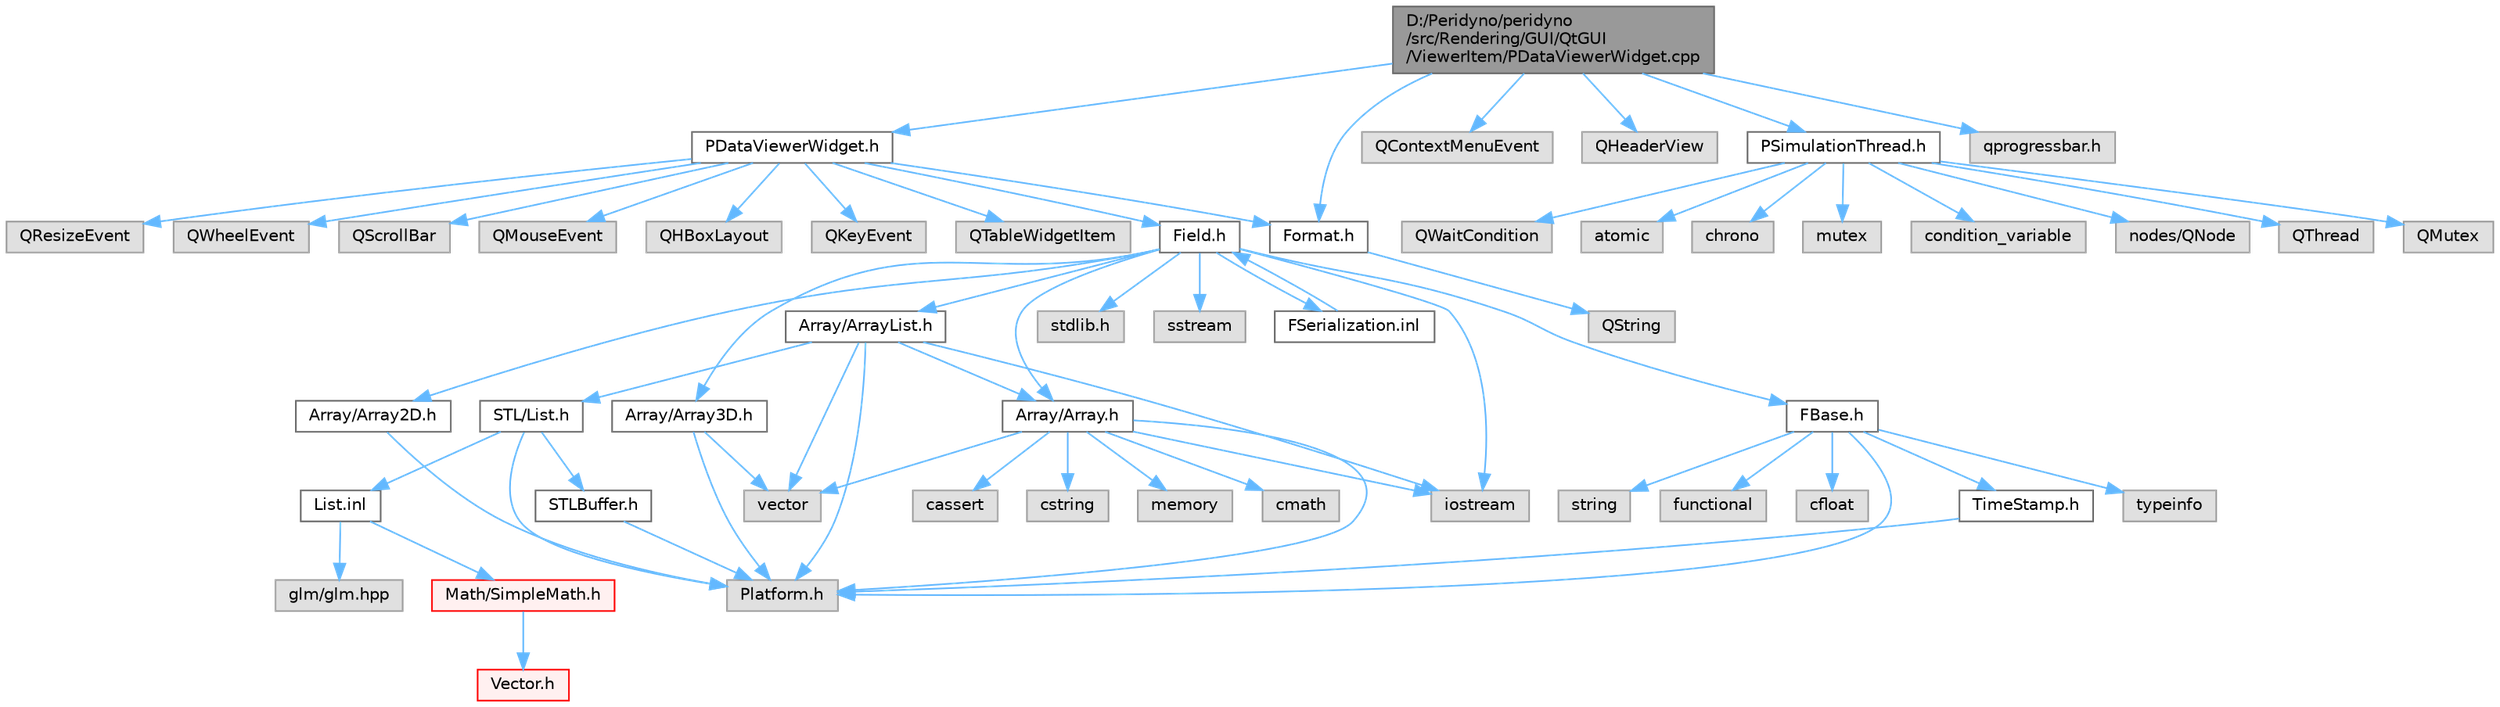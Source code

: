 digraph "D:/Peridyno/peridyno/src/Rendering/GUI/QtGUI/ViewerItem/PDataViewerWidget.cpp"
{
 // LATEX_PDF_SIZE
  bgcolor="transparent";
  edge [fontname=Helvetica,fontsize=10,labelfontname=Helvetica,labelfontsize=10];
  node [fontname=Helvetica,fontsize=10,shape=box,height=0.2,width=0.4];
  Node1 [id="Node000001",label="D:/Peridyno/peridyno\l/src/Rendering/GUI/QtGUI\l/ViewerItem/PDataViewerWidget.cpp",height=0.2,width=0.4,color="gray40", fillcolor="grey60", style="filled", fontcolor="black",tooltip=" "];
  Node1 -> Node2 [id="edge1_Node000001_Node000002",color="steelblue1",style="solid",tooltip=" "];
  Node2 [id="Node000002",label="PDataViewerWidget.h",height=0.2,width=0.4,color="grey40", fillcolor="white", style="filled",URL="$_p_data_viewer_widget_8h.html",tooltip=" "];
  Node2 -> Node3 [id="edge2_Node000002_Node000003",color="steelblue1",style="solid",tooltip=" "];
  Node3 [id="Node000003",label="QTableWidgetItem",height=0.2,width=0.4,color="grey60", fillcolor="#E0E0E0", style="filled",tooltip=" "];
  Node2 -> Node4 [id="edge3_Node000002_Node000004",color="steelblue1",style="solid",tooltip=" "];
  Node4 [id="Node000004",label="Field.h",height=0.2,width=0.4,color="grey40", fillcolor="white", style="filled",URL="$_field_8h.html",tooltip=" "];
  Node4 -> Node5 [id="edge4_Node000004_Node000005",color="steelblue1",style="solid",tooltip=" "];
  Node5 [id="Node000005",label="iostream",height=0.2,width=0.4,color="grey60", fillcolor="#E0E0E0", style="filled",tooltip=" "];
  Node4 -> Node6 [id="edge5_Node000004_Node000006",color="steelblue1",style="solid",tooltip=" "];
  Node6 [id="Node000006",label="stdlib.h",height=0.2,width=0.4,color="grey60", fillcolor="#E0E0E0", style="filled",tooltip=" "];
  Node4 -> Node7 [id="edge6_Node000004_Node000007",color="steelblue1",style="solid",tooltip=" "];
  Node7 [id="Node000007",label="sstream",height=0.2,width=0.4,color="grey60", fillcolor="#E0E0E0", style="filled",tooltip=" "];
  Node4 -> Node8 [id="edge7_Node000004_Node000008",color="steelblue1",style="solid",tooltip=" "];
  Node8 [id="Node000008",label="FBase.h",height=0.2,width=0.4,color="grey40", fillcolor="white", style="filled",URL="$_f_base_8h.html",tooltip=" "];
  Node8 -> Node9 [id="edge8_Node000008_Node000009",color="steelblue1",style="solid",tooltip=" "];
  Node9 [id="Node000009",label="Platform.h",height=0.2,width=0.4,color="grey60", fillcolor="#E0E0E0", style="filled",tooltip=" "];
  Node8 -> Node10 [id="edge9_Node000008_Node000010",color="steelblue1",style="solid",tooltip=" "];
  Node10 [id="Node000010",label="TimeStamp.h",height=0.2,width=0.4,color="grey40", fillcolor="white", style="filled",URL="$_time_stamp_8h.html",tooltip=" "];
  Node10 -> Node9 [id="edge10_Node000010_Node000009",color="steelblue1",style="solid",tooltip=" "];
  Node8 -> Node11 [id="edge11_Node000008_Node000011",color="steelblue1",style="solid",tooltip=" "];
  Node11 [id="Node000011",label="typeinfo",height=0.2,width=0.4,color="grey60", fillcolor="#E0E0E0", style="filled",tooltip=" "];
  Node8 -> Node12 [id="edge12_Node000008_Node000012",color="steelblue1",style="solid",tooltip=" "];
  Node12 [id="Node000012",label="string",height=0.2,width=0.4,color="grey60", fillcolor="#E0E0E0", style="filled",tooltip=" "];
  Node8 -> Node13 [id="edge13_Node000008_Node000013",color="steelblue1",style="solid",tooltip=" "];
  Node13 [id="Node000013",label="functional",height=0.2,width=0.4,color="grey60", fillcolor="#E0E0E0", style="filled",tooltip=" "];
  Node8 -> Node14 [id="edge14_Node000008_Node000014",color="steelblue1",style="solid",tooltip=" "];
  Node14 [id="Node000014",label="cfloat",height=0.2,width=0.4,color="grey60", fillcolor="#E0E0E0", style="filled",tooltip=" "];
  Node4 -> Node15 [id="edge15_Node000004_Node000015",color="steelblue1",style="solid",tooltip=" "];
  Node15 [id="Node000015",label="Array/Array.h",height=0.2,width=0.4,color="grey40", fillcolor="white", style="filled",URL="$_array_8h.html",tooltip=" "];
  Node15 -> Node9 [id="edge16_Node000015_Node000009",color="steelblue1",style="solid",tooltip=" "];
  Node15 -> Node16 [id="edge17_Node000015_Node000016",color="steelblue1",style="solid",tooltip=" "];
  Node16 [id="Node000016",label="cassert",height=0.2,width=0.4,color="grey60", fillcolor="#E0E0E0", style="filled",tooltip=" "];
  Node15 -> Node17 [id="edge18_Node000015_Node000017",color="steelblue1",style="solid",tooltip=" "];
  Node17 [id="Node000017",label="vector",height=0.2,width=0.4,color="grey60", fillcolor="#E0E0E0", style="filled",tooltip=" "];
  Node15 -> Node5 [id="edge19_Node000015_Node000005",color="steelblue1",style="solid",tooltip=" "];
  Node15 -> Node18 [id="edge20_Node000015_Node000018",color="steelblue1",style="solid",tooltip=" "];
  Node18 [id="Node000018",label="cstring",height=0.2,width=0.4,color="grey60", fillcolor="#E0E0E0", style="filled",tooltip=" "];
  Node15 -> Node19 [id="edge21_Node000015_Node000019",color="steelblue1",style="solid",tooltip=" "];
  Node19 [id="Node000019",label="memory",height=0.2,width=0.4,color="grey60", fillcolor="#E0E0E0", style="filled",tooltip=" "];
  Node15 -> Node20 [id="edge22_Node000015_Node000020",color="steelblue1",style="solid",tooltip=" "];
  Node20 [id="Node000020",label="cmath",height=0.2,width=0.4,color="grey60", fillcolor="#E0E0E0", style="filled",tooltip=" "];
  Node4 -> Node21 [id="edge23_Node000004_Node000021",color="steelblue1",style="solid",tooltip=" "];
  Node21 [id="Node000021",label="Array/Array2D.h",height=0.2,width=0.4,color="grey40", fillcolor="white", style="filled",URL="$_array2_d_8h.html",tooltip=" "];
  Node21 -> Node9 [id="edge24_Node000021_Node000009",color="steelblue1",style="solid",tooltip=" "];
  Node4 -> Node22 [id="edge25_Node000004_Node000022",color="steelblue1",style="solid",tooltip=" "];
  Node22 [id="Node000022",label="Array/Array3D.h",height=0.2,width=0.4,color="grey40", fillcolor="white", style="filled",URL="$_array3_d_8h.html",tooltip=" "];
  Node22 -> Node9 [id="edge26_Node000022_Node000009",color="steelblue1",style="solid",tooltip=" "];
  Node22 -> Node17 [id="edge27_Node000022_Node000017",color="steelblue1",style="solid",tooltip=" "];
  Node4 -> Node23 [id="edge28_Node000004_Node000023",color="steelblue1",style="solid",tooltip=" "];
  Node23 [id="Node000023",label="Array/ArrayList.h",height=0.2,width=0.4,color="grey40", fillcolor="white", style="filled",URL="$_array_list_8h.html",tooltip=" "];
  Node23 -> Node17 [id="edge29_Node000023_Node000017",color="steelblue1",style="solid",tooltip=" "];
  Node23 -> Node5 [id="edge30_Node000023_Node000005",color="steelblue1",style="solid",tooltip=" "];
  Node23 -> Node9 [id="edge31_Node000023_Node000009",color="steelblue1",style="solid",tooltip=" "];
  Node23 -> Node24 [id="edge32_Node000023_Node000024",color="steelblue1",style="solid",tooltip=" "];
  Node24 [id="Node000024",label="STL/List.h",height=0.2,width=0.4,color="grey40", fillcolor="white", style="filled",URL="$_list_8h.html",tooltip=" "];
  Node24 -> Node9 [id="edge33_Node000024_Node000009",color="steelblue1",style="solid",tooltip=" "];
  Node24 -> Node25 [id="edge34_Node000024_Node000025",color="steelblue1",style="solid",tooltip=" "];
  Node25 [id="Node000025",label="STLBuffer.h",height=0.2,width=0.4,color="grey40", fillcolor="white", style="filled",URL="$_s_t_l_buffer_8h.html",tooltip=" "];
  Node25 -> Node9 [id="edge35_Node000025_Node000009",color="steelblue1",style="solid",tooltip=" "];
  Node24 -> Node26 [id="edge36_Node000024_Node000026",color="steelblue1",style="solid",tooltip=" "];
  Node26 [id="Node000026",label="List.inl",height=0.2,width=0.4,color="grey40", fillcolor="white", style="filled",URL="$_list_8inl.html",tooltip=" "];
  Node26 -> Node27 [id="edge37_Node000026_Node000027",color="steelblue1",style="solid",tooltip=" "];
  Node27 [id="Node000027",label="Math/SimpleMath.h",height=0.2,width=0.4,color="red", fillcolor="#FFF0F0", style="filled",URL="$_simple_math_8h.html",tooltip=" "];
  Node27 -> Node28 [id="edge38_Node000027_Node000028",color="steelblue1",style="solid",tooltip=" "];
  Node28 [id="Node000028",label="Vector.h",height=0.2,width=0.4,color="red", fillcolor="#FFF0F0", style="filled",URL="$_vector_8h.html",tooltip=" "];
  Node26 -> Node63 [id="edge39_Node000026_Node000063",color="steelblue1",style="solid",tooltip=" "];
  Node63 [id="Node000063",label="glm/glm.hpp",height=0.2,width=0.4,color="grey60", fillcolor="#E0E0E0", style="filled",tooltip=" "];
  Node23 -> Node15 [id="edge40_Node000023_Node000015",color="steelblue1",style="solid",tooltip=" "];
  Node4 -> Node64 [id="edge41_Node000004_Node000064",color="steelblue1",style="solid",tooltip=" "];
  Node64 [id="Node000064",label="FSerialization.inl",height=0.2,width=0.4,color="grey40", fillcolor="white", style="filled",URL="$_f_serialization_8inl.html",tooltip=" "];
  Node64 -> Node4 [id="edge42_Node000064_Node000004",color="steelblue1",style="solid",tooltip=" "];
  Node2 -> Node65 [id="edge43_Node000002_Node000065",color="steelblue1",style="solid",tooltip=" "];
  Node65 [id="Node000065",label="QResizeEvent",height=0.2,width=0.4,color="grey60", fillcolor="#E0E0E0", style="filled",tooltip=" "];
  Node2 -> Node66 [id="edge44_Node000002_Node000066",color="steelblue1",style="solid",tooltip=" "];
  Node66 [id="Node000066",label="QWheelEvent",height=0.2,width=0.4,color="grey60", fillcolor="#E0E0E0", style="filled",tooltip=" "];
  Node2 -> Node67 [id="edge45_Node000002_Node000067",color="steelblue1",style="solid",tooltip=" "];
  Node67 [id="Node000067",label="QScrollBar",height=0.2,width=0.4,color="grey60", fillcolor="#E0E0E0", style="filled",tooltip=" "];
  Node2 -> Node68 [id="edge46_Node000002_Node000068",color="steelblue1",style="solid",tooltip=" "];
  Node68 [id="Node000068",label="QMouseEvent",height=0.2,width=0.4,color="grey60", fillcolor="#E0E0E0", style="filled",tooltip=" "];
  Node2 -> Node69 [id="edge47_Node000002_Node000069",color="steelblue1",style="solid",tooltip=" "];
  Node69 [id="Node000069",label="QHBoxLayout",height=0.2,width=0.4,color="grey60", fillcolor="#E0E0E0", style="filled",tooltip=" "];
  Node2 -> Node70 [id="edge48_Node000002_Node000070",color="steelblue1",style="solid",tooltip=" "];
  Node70 [id="Node000070",label="QKeyEvent",height=0.2,width=0.4,color="grey60", fillcolor="#E0E0E0", style="filled",tooltip=" "];
  Node2 -> Node71 [id="edge49_Node000002_Node000071",color="steelblue1",style="solid",tooltip=" "];
  Node71 [id="Node000071",label="Format.h",height=0.2,width=0.4,color="grey40", fillcolor="white", style="filled",URL="$_format_8h.html",tooltip=" "];
  Node71 -> Node72 [id="edge50_Node000071_Node000072",color="steelblue1",style="solid",tooltip=" "];
  Node72 [id="Node000072",label="QString",height=0.2,width=0.4,color="grey60", fillcolor="#E0E0E0", style="filled",tooltip=" "];
  Node1 -> Node73 [id="edge51_Node000001_Node000073",color="steelblue1",style="solid",tooltip=" "];
  Node73 [id="Node000073",label="QContextMenuEvent",height=0.2,width=0.4,color="grey60", fillcolor="#E0E0E0", style="filled",tooltip=" "];
  Node1 -> Node74 [id="edge52_Node000001_Node000074",color="steelblue1",style="solid",tooltip=" "];
  Node74 [id="Node000074",label="QHeaderView",height=0.2,width=0.4,color="grey60", fillcolor="#E0E0E0", style="filled",tooltip=" "];
  Node1 -> Node71 [id="edge53_Node000001_Node000071",color="steelblue1",style="solid",tooltip=" "];
  Node1 -> Node75 [id="edge54_Node000001_Node000075",color="steelblue1",style="solid",tooltip=" "];
  Node75 [id="Node000075",label="PSimulationThread.h",height=0.2,width=0.4,color="grey40", fillcolor="white", style="filled",URL="$_p_simulation_thread_8h.html",tooltip=" "];
  Node75 -> Node76 [id="edge55_Node000075_Node000076",color="steelblue1",style="solid",tooltip=" "];
  Node76 [id="Node000076",label="QThread",height=0.2,width=0.4,color="grey60", fillcolor="#E0E0E0", style="filled",tooltip=" "];
  Node75 -> Node77 [id="edge56_Node000075_Node000077",color="steelblue1",style="solid",tooltip=" "];
  Node77 [id="Node000077",label="QMutex",height=0.2,width=0.4,color="grey60", fillcolor="#E0E0E0", style="filled",tooltip=" "];
  Node75 -> Node78 [id="edge57_Node000075_Node000078",color="steelblue1",style="solid",tooltip=" "];
  Node78 [id="Node000078",label="QWaitCondition",height=0.2,width=0.4,color="grey60", fillcolor="#E0E0E0", style="filled",tooltip=" "];
  Node75 -> Node79 [id="edge58_Node000075_Node000079",color="steelblue1",style="solid",tooltip=" "];
  Node79 [id="Node000079",label="atomic",height=0.2,width=0.4,color="grey60", fillcolor="#E0E0E0", style="filled",tooltip=" "];
  Node75 -> Node80 [id="edge59_Node000075_Node000080",color="steelblue1",style="solid",tooltip=" "];
  Node80 [id="Node000080",label="chrono",height=0.2,width=0.4,color="grey60", fillcolor="#E0E0E0", style="filled",tooltip=" "];
  Node75 -> Node81 [id="edge60_Node000075_Node000081",color="steelblue1",style="solid",tooltip=" "];
  Node81 [id="Node000081",label="mutex",height=0.2,width=0.4,color="grey60", fillcolor="#E0E0E0", style="filled",tooltip=" "];
  Node75 -> Node82 [id="edge61_Node000075_Node000082",color="steelblue1",style="solid",tooltip=" "];
  Node82 [id="Node000082",label="condition_variable",height=0.2,width=0.4,color="grey60", fillcolor="#E0E0E0", style="filled",tooltip=" "];
  Node75 -> Node83 [id="edge62_Node000075_Node000083",color="steelblue1",style="solid",tooltip=" "];
  Node83 [id="Node000083",label="nodes/QNode",height=0.2,width=0.4,color="grey60", fillcolor="#E0E0E0", style="filled",tooltip=" "];
  Node1 -> Node84 [id="edge63_Node000001_Node000084",color="steelblue1",style="solid",tooltip=" "];
  Node84 [id="Node000084",label="qprogressbar.h",height=0.2,width=0.4,color="grey60", fillcolor="#E0E0E0", style="filled",tooltip=" "];
}
